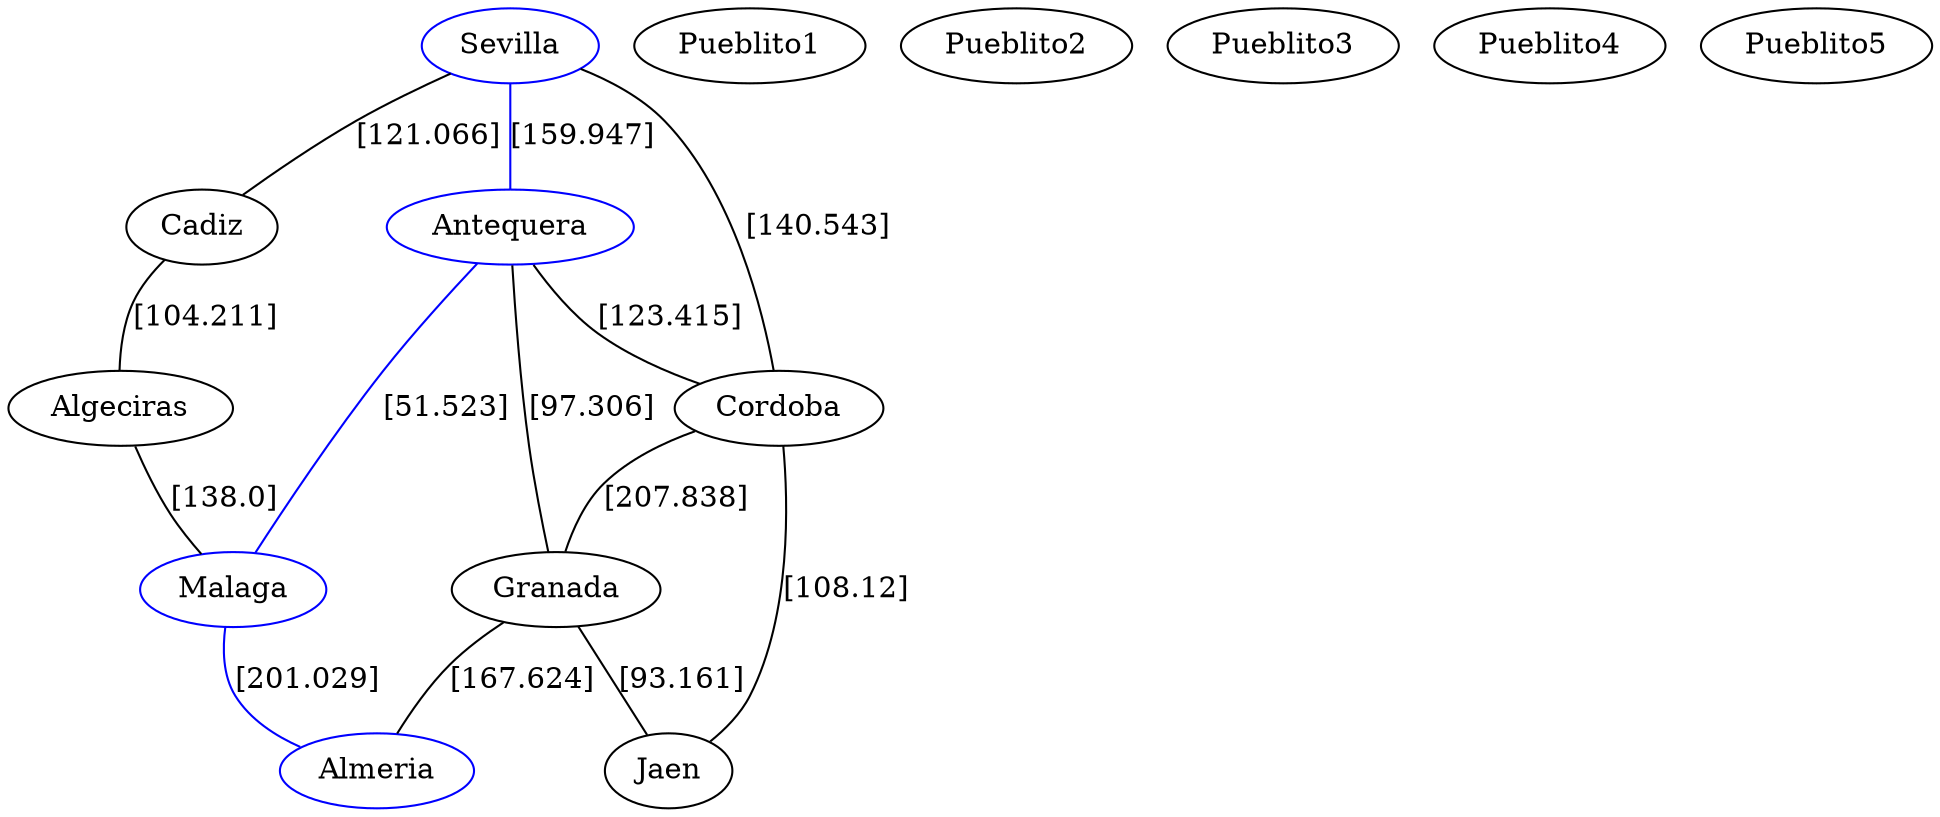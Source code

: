 strict graph G {
  1 [ color="blue" label="Sevilla" ];
  2 [ label="Granada" ];
  3 [ label="Cadiz" ];
  4 [ label="Cordoba" ];
  5 [ color="blue" label="Malaga" ];
  6 [ color="blue" label="Antequera" ];
  7 [ color="blue" label="Almeria" ];
  8 [ label="Jaen" ];
  9 [ label="Algeciras" ];
  10 [ label="Pueblito1" ];
  11 [ label="Pueblito2" ];
  12 [ label="Pueblito3" ];
  13 [ label="Pueblito4" ];
  14 [ label="Pueblito5" ];
  1 -- 4 [ label="[140.543]" ];
  1 -- 3 [ label="[121.066]" ];
  1 -- 6 [ color="blue" label="[159.947]" ];
  6 -- 2 [ label="[97.306]" ];
  6 -- 5 [ color="blue" label="[51.523]" ];
  6 -- 4 [ label="[123.415]" ];
  5 -- 7 [ color="blue" label="[201.029]" ];
  4 -- 8 [ label="[108.12]" ];
  4 -- 2 [ label="[207.838]" ];
  2 -- 7 [ label="[167.624]" ];
  2 -- 8 [ label="[93.161]" ];
  3 -- 9 [ label="[104.211]" ];
  9 -- 5 [ label="[138.0]" ];
}
